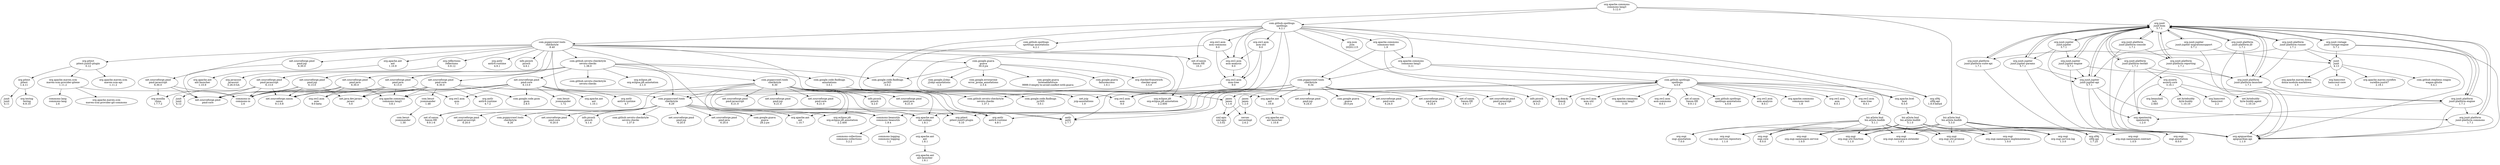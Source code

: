 digraph dependencies {
    "com.puppycrawl.tools\ncheckstyle\n8.29" -> "net.sf.saxon\nSaxon-HE\n9.9.1-6";
    "com.puppycrawl.tools\ncheckstyle\n8.40" -> "net.sourceforge.pmd\npmd-java\n6.30.0";
    "biz.aQute.bnd\nbiz.aQute.bndlib\n5.1.0" -> "org.osgi\nosgi.core\n6.0.0";
    "net.sourceforge.pmd\npmd-core\n6.30.0" -> "com.beust\njcommander\n1.48";
    "com.github.spotbugs\nspotbugs\n4.0.6" -> "org.apache.bcel\nbcel\n6.5.0";
    "junit\njunit\n4.13" -> "org.apache.maven.doxia\ndoxia-module-markdown\n1.5";
    "net.sourceforge.pmd\npmd-core\n6.13.0" -> "com.google.code.gson\ngson\n2.8.5";
    "org.apache.commons\ncommons-text\n1.9" -> "com.github.spotbugs\nspotbugs\n4.0.6";
    "net.sourceforge.pmd\npmd-jsp\n6.13.0" -> "commons-io\ncommons-io\n2.6";
    "net.sourceforge.pmd\npmd-jsp\n6.13.0" -> "net.java.dev.javacc\njavacc\n5.0";
    "com.puppycrawl.tools\ncheckstyle\n8.29" -> "com.google.guava\nguava\n28.2-jre";
    "com.github.sevntu-checkstyle\nsevntu-checks\n1.38.0" -> "com.github.sevntu-checkstyle\nsevntu-checks\n";
    "org.apache.commons\ncommons-lang3\n3.12.0" -> "biz.aQute.bnd\nbiz.aQute.bndlib\n5.3.0";
    "com.github.spotbugs\nspotbugs\n4.2.1" -> "jaxen\njaxen\n1.2.0";
    "com.github.spotbugs\nspotbugs\n4.2.1" -> "org.dom4j\ndom4j\n2.1.3";
    "com.puppycrawl.tools\ncheckstyle\n8.29" -> "net.sourceforge.pmd\npmd-javascript\n6.20.0";
    "biz.aQute.bnd\nbiz.aQute.bndlib\n5.3.0" -> "org.osgi\norg.osgi.namespace.service\n1.0.0";
    "biz.aQute.bnd\nbiz.aQute.bndlib\n5.3.0" -> "org.osgi\norg.osgi.util.function\n1.1.0";
    "net.sourceforge.pmd\npmd-javascript\n6.13.0" -> "net.sourceforge.saxon\nsaxon\n9.1.0.8";
    "org.junit.jupiter\njunit-jupiter-params\n5.7.1" -> "org.junit.jupiter\njunit-jupiter-api\n5.7.1";
    "com.puppycrawl.tools\ncheckstyle\n8.40" -> "org.pitest\npitest-junit5-plugin\n0.12";
    "com.github.spotbugs\nspotbugs\n4.2.1" -> "org.apache.commons\ncommons-lang3\n3.11";
    "net.sourceforge.pmd\npmd-javascript\n6.30.0" -> "org.mozilla\nrhino\n1.7.7.2";
    "junit\njunit\n4.13" -> "org.hamcrest\nhamcrest-core\n1.3";
    "net.sourceforge.pmd\npmd-java\n6.13.0" -> "net.sourceforge.pmd\npmd-core\n";
    "com.github.sevntu-checkstyle\nsevntu-checks\n1.38.0" -> "org.eclipse.jdt\norg.eclipse.jdt.annotation\n2.1.0";
    "com.github.spotbugs\nspotbugs\n4.2.1" -> "org.ow2.asm\nasm-tree\n9.0";
    "com.github.spotbugs\nspotbugs\n4.0.6" -> "org.apache.commons\ncommons-text\n1.8";
    "org.apache.commons\ncommons-text\n1.9" -> "com.puppycrawl.tools\ncheckstyle\n8.34";
    "biz.aQute.bnd\nbiz.aQute.bndlib\n5.3.0" -> "org.osgi\norg.osgi.namespace.extender\n1.0.1";
    "net.sourceforge.pmd\npmd-core\n6.30.0" -> "org.ow2.asm\nasm\n9.0-beta";
    "org.junit.platform\njunit-platform-testkit\n1.7.1" -> "org.junit.platform\njunit-platform-launcher\n1.7.1";
    "org.junit.platform\njunit-platform-testkit\n1.7.1" -> "org.assertj\nassertj-core\n3.16.1";
    "net.sourceforge.pmd\npmd-java\n6.30.0" -> "org.ow2.asm\nasm\n9.0-beta";
    "org.junit.jupiter\njunit-jupiter-engine\n5.7.1" -> "org.junit\njunit-bom\n5.7.1";
    "biz.aQute.bnd\nbiz.aQute.bndlib\n5.1.1" -> "org.osgi\norg.osgi.namespace.service\n1.0.0";
    "org.junit.platform\njunit-platform-suite-api\n1.7.1" -> "org.junit\njunit-bom\n5.7.1";
    "com.puppycrawl.tools\ncheckstyle\n8.34" -> "net.sourceforge.pmd\npmd-javascript\n6.24.0";
    "net.sourceforge.pmd\npmd-core\n6.30.0" -> "jaxen\njaxen\n1.1.6";
    "com.google.guava\nguava\n30.0-jre" -> "com.google.guava\nfailureaccess\n1.0.1";
    "org.junit.platform\njunit-platform-engine\n1.7.1" -> "org.junit\njunit-bom\n5.7.1";
    "com.puppycrawl.tools\ncheckstyle\n8.40" -> "org.apache.ant\nant\n1.10.9";
    "com.github.spotbugs\nspotbugs\n4.2.1" -> "org.apache.bcel\nbcel\n6.5.0";
    "org.apache.ant\nant-nodeps\n1.8.1" -> "org.apache.ant\nant\n1.8.1";
    "com.github.spotbugs\nspotbugs\n4.2.1" -> "com.github.spotbugs\nspotbugs-annotations\n4.2.1";
    "org.assertj\nassertj-core\n3.16.1" -> "org.beanshell\nbsh\n2.0b5";
    "com.puppycrawl.tools\ncheckstyle\n8.40" -> "net.sf.saxon\nSaxon-HE\n10.3";
    "net.sourceforge.pmd\npmd-javascript\n6.30.0" -> "commons-io\ncommons-io\n2.6";
    "com.github.spotbugs\nspotbugs\n4.0.6" -> "org.ow2.asm\nasm\n8.0.1";
    "biz.aQute.bnd\nbiz.aQute.bndlib\n5.1.1" -> "org.osgi\norg.osgi.namespace.extender\n1.0.1";
    "com.github.spotbugs\nspotbugs-annotations\n4.2.1" -> "com.google.code.findbugs\njsr305\n3.0.2";
    "net.sourceforge.pmd\npmd-core\n6.30.0" -> "org.antlr\nantlr4-runtime\n4.7.2";
    "com.puppycrawl.tools\ncheckstyle\n8.40" -> "net.sourceforge.pmd\npmd-javascript\n6.30.0";
    "net.sourceforge.pmd\npmd-core\n6.13.0" -> "com.beust\njcommander\n1.72";
    "biz.aQute.bnd\nbiz.aQute.bndlib\n5.1.0" -> "org.osgi\norg.osgi.util.promise\n1.1.1";
    "org.pitest\npitest-junit5-plugin\n0.12" -> "org.apache.maven.scm\nmaven-scm-provider-gitexe\n1.11.2";
    "org.apache.maven.scm\nmaven-scm-provider-gitexe\n1.11.2" -> "org.apache.maven.scm\nmaven-scm-provider-git-commons\n";
    "jaxen\njaxen\n1.2.0" -> "xml-apis\nxml-apis\n1.3.02";
    "org.ow2.asm\nasm-analysis\n9.0" -> "org.ow2.asm\nasm-tree\n9.0";
    "biz.aQute.bnd\nbiz.aQute.bndlib\n5.3.0" -> "org.osgi\norg.osgi.namespace.implementation\n1.0.0";
    "org.assertj\nassertj-core\n3.16.1" -> "net.bytebuddy\nbyte-buddy\n1.10.10";
    "org.junit.jupiter\njunit-jupiter-migrationsupport\n5.7.1" -> "org.junit\njunit-bom\n5.7.1";
    "net.sourceforge.pmd\npmd-core\n6.30.0" -> "net.sourceforge.saxon\nsaxon\n9.1.0.8";
    "org.junit\njunit-bom\n5.7.1" -> "org.junit.jupiter\njunit-jupiter-engine\n5.7.1";
    "commons-beanutils\ncommons-beanutils\n1.9.4" -> "commons-logging\ncommons-logging\n1.2";
    "org.junit.jupiter\njunit-jupiter\n5.7.1" -> "org.junit.jupiter\njunit-jupiter-api\n5.7.1";
    "net.sourceforge.pmd\npmd-java\n6.30.0" -> "net.sourceforge.saxon\nsaxon\n9.1.0.8";
    "com.github.spotbugs\nspotbugs\n4.0.6" -> "org.ow2.asm\nasm-tree\n8.0.1";
    "com.github.spotbugs\nspotbugs\n4.0.6" -> "org.dom4j\ndom4j\n2.1.3";
    "org.junit.platform\njunit-platform-commons\n1.7.1" -> "org.junit\njunit-bom\n5.7.1";
    "com.puppycrawl.tools\ncheckstyle\n8.40" -> "org.antlr\nantlr4-runtime\n4.9.1";
    "com.puppycrawl.tools\ncheckstyle\n8.29" -> "org.apache.ant\nant\n1.10.7";
    "com.puppycrawl.tools\ncheckstyle\n8.30" -> "info.picocli\npicocli\n4.2.0";
    "org.junit.platform\njunit-platform-engine\n1.7.1" -> "org.junit.platform\njunit-platform-commons\n1.7.1";
    "org.apache.ant\nant\n1.8.1" -> "org.apache.ant\nant-launcher\n1.8.1";
    "org.pitest\npitest\n1.4.11" -> "org.testng\ntestng\n6.9.10";
    "com.github.spotbugs\nspotbugs\n4.0.6" -> "jaxen\njaxen\n1.1.6";
    "org.junit.vintage\njunit-vintage-engine\n5.7.1" -> "org.apiguardian\napiguardian-api\n1.1.0";
    "net.sourceforge.pmd\npmd-core\n6.13.0" -> "org.apache.ant\nant\n1.10.1";
    "org.junit.platform\njunit-platform-testkit\n1.7.1" -> "org.junit\njunit-bom\n5.7.1";
    "net.sourceforge.pmd\npmd-jsp\n6.13.0" -> "net.sourceforge.pmd\npmd-core\n";
    "org.junit.platform\njunit-platform-runner\n1.7.1" -> "org.junit.platform\njunit-platform-suite-api\n1.7.1";
    "com.puppycrawl.tools\ncheckstyle\n8.34" -> "net.sf.saxon\nSaxon-HE\n9.9.1-7";
    "org.junit\njunit-bom\n5.7.1" -> "org.junit.jupiter\njunit-jupiter\n5.7.1";
    "org.junit\njunit-bom\n5.7.1" -> "org.junit.platform\njunit-platform-testkit\n1.7.1";
    "com.beust\njcommander\n1.48" -> "com.beust\njcommander\n1.30";
    "com.github.sevntu-checkstyle\nsevntu-checks\n1.38.0" -> "net.sourceforge.pmd\npmd-core\n6.13.0";
    "com.puppycrawl.tools\ncheckstyle\n8.30" -> "net.sourceforge.pmd\npmd-java\n6.21.0";
    "com.github.spotbugs\nspotbugs\n4.0.6" -> "org.ow2.asm\nasm-util\n8.0.1";
    "net.sourceforge.pmd\npmd-core\n6.13.0" -> "jaxen\njaxen\n1.1.6";
    "com.github.spotbugs\nspotbugs\n4.0.6" -> "org.apache.commons\ncommons-lang3\n3.10";
    "org.junit.vintage\njunit-vintage-engine\n5.7.1" -> "org.junit\njunit-bom\n5.7.1";
    "biz.aQute.bnd\nbiz.aQute.bndlib\n5.1.1" -> "org.osgi\nosgi.core\n6.0.0";
    "org.ow2.asm\nasm-util\n9.0" -> "org.ow2.asm\nasm-analysis\n9.0";
    "biz.aQute.bnd\nbiz.aQute.bndlib\n5.1.0" -> "org.osgi\norg.osgi.service.log\n1.3.0";
    "org.ow2.asm\nasm-util\n9.0" -> "org.ow2.asm\nasm\n9.0";
    "com.google.guava\nguava\n30.0-jre" -> "com.google.code.findbugs\njsr305\n3.0.2";
    "com.puppycrawl.tools\ncheckstyle\n8.30" -> "org.pitest\npitest-junit5-plugin\n0.10";
    "org.junit.vintage\njunit-vintage-engine\n5.7.1" -> "org.junit.platform\njunit-platform-engine\n1.7.1";
    "org.junit.jupiter\njunit-jupiter-engine\n5.7.1" -> "org.apiguardian\napiguardian-api\n1.1.0";
    "com.github.sevntu-checkstyle\nsevntu-checks\n1.38.0" -> "net.sourceforge.pmd\npmd-jsp\n6.13.0";
    "com.github.spotbugs\nspotbugs\n4.0.6" -> "org.ow2.asm\nasm-commons\n8.0.1";
    "org.junit.platform\njunit-platform-suite-api\n1.7.1" -> "org.apiguardian\napiguardian-api\n1.1.0";
    "com.google.code.findbugs\nannotations\n3.0.1" -> "net.jcip\njcip-annotations\n1.0";
    "org.ow2.asm\nasm-commons\n9.0" -> "org.ow2.asm\nasm-analysis\n9.0";
    "org.ow2.asm\nasm-commons\n9.0" -> "org.ow2.asm\nasm\n9.0";
    "org.junit.platform\njunit-platform-engine\n1.7.1" -> "org.apiguardian\napiguardian-api\n1.1.0";
    "org.junit.platform\njunit-platform-console\n1.7.1" -> "org.apiguardian\napiguardian-api\n1.1.0";
    "org.junit.platform\njunit-platform-runner\n1.7.1" -> "junit\njunit\n4.13";
    "com.puppycrawl.tools\ncheckstyle\n8.34" -> "info.picocli\npicocli\n4.3.2";
    "com.puppycrawl.tools\ncheckstyle\n8.40" -> "info.picocli\npicocli\n4.6.1";
    "net.sourceforge.pmd\npmd-core\n6.13.0" -> "net.sourceforge.saxon\nsaxon\n9.1.0.8";
    "com.puppycrawl.tools\ncheckstyle\n8.34" -> "org.pitest\npitest-junit5-plugin\n0.10";
    "com.github.spotbugs\nspotbugs\n4.2.1" -> "org.apache.commons\ncommons-text\n1.9";
    "org.junit.jupiter\njunit-jupiter-api\n5.7.1" -> "org.opentest4j\nopentest4j\n1.2.0";
    "org.junit\njunit-bom\n5.7.1" -> "org.junit.jupiter\njunit-jupiter-migrationsupport\n5.7.1";
    "net.sourceforge.pmd\npmd-javascript\n6.30.0" -> "net.sourceforge.pmd\npmd-core\n";
    "org.apache.bcel\nbcel\n6.5.0" -> "biz.aQute.bnd\nbiz.aQute.bndlib\n5.1.0";
    "commons-beanutils\ncommons-beanutils\n1.9.4" -> "commons-collections\ncommons-collections\n3.2.2";
    "org.apache.commons\ncommons-lang3\n3.12.0" -> "com.puppycrawl.tools\ncheckstyle\n8.40";
    "net.sourceforge.pmd\npmd-javascript\n6.13.0" -> "org.mozilla\nrhino\n1.7.7.2";
    "org.apache.commons\ncommons-text\n1.9" -> "org.apache.commons\ncommons-lang3\n3.11";
    "org.junit.platform\njunit-platform-console\n1.7.1" -> "org.junit\njunit-bom\n5.7.1";
    "biz.aQute.bnd\nbiz.aQute.bndlib\n5.3.0" -> "org.osgi\norg.osgi.util.promise\n1.1.1";
    "org.assertj\nassertj-core\n3.16.1" -> "org.hamcrest\nhamcrest\n2.2";
    "org.junit.jupiter\njunit-jupiter-engine\n5.7.1" -> "org.junit.platform\njunit-platform-engine\n1.7.1";
    "org.junit\njunit-bom\n5.7.1" -> "org.junit.platform\njunit-platform-commons\n1.7.1";
    "biz.aQute.bnd\nbiz.aQute.bndlib\n5.1.0" -> "org.osgi\nosgi.annotation\n7.0.0";
    "com.puppycrawl.tools\ncheckstyle\n8.29" -> "com.puppycrawl.tools\ncheckstyle\n8.26";
    "org.junit\njunit-bom\n5.7.1" -> "org.junit.platform\njunit-platform-launcher\n1.7.1";
    "org.junit.jupiter\njunit-jupiter-migrationsupport\n5.7.1" -> "org.apiguardian\napiguardian-api\n1.1.0";
    "org.ow2.asm\nasm-tree\n9.0" -> "org.ow2.asm\nasm\n9.0";
    "org.junit\njunit-bom\n5.7.1" -> "org.junit.jupiter\njunit-jupiter-params\n5.7.1";
    "net.sourceforge.pmd\npmd-java\n6.13.0" -> "net.sourceforge.saxon\nsaxon\n9.1.0.8";
    "org.junit.platform\njunit-platform-commons\n1.7.1" -> "org.apiguardian\napiguardian-api\n1.1.0";
    "biz.aQute.bnd\nbiz.aQute.bndlib\n5.1.0" -> "org.slf4j\nslf4j-api\n1.7.25";
    "org.junit.jupiter\njunit-jupiter-engine\n5.7.1" -> "org.junit.jupiter\njunit-jupiter-api\n5.7.1";
    "com.puppycrawl.tools\ncheckstyle\n8.29" -> "net.sourceforge.pmd\npmd-core\n6.20.0";
    "com.github.spotbugs\nspotbugs\n4.2.1" -> "org.ow2.asm\nasm-commons\n9.0";
    "com.puppycrawl.tools\ncheckstyle\n8.29" -> "info.picocli\npicocli\n4.1.4";
    "org.ow2.asm\nasm-util\n9.0" -> "org.ow2.asm\nasm-tree\n9.0";
    "com.puppycrawl.tools\ncheckstyle\n8.34" -> "net.sourceforge.pmd\npmd-jsp\n6.24.0";
    "org.junit\njunit-bom\n5.7.1" -> "org.junit.platform\njunit-platform-jfr\n1.7.1";
    "org.reflections\nreflections\n0.9.12" -> "org.javassist\njavassist\n3.26.0-GA";
    "org.junit\njunit-bom\n5.7.1" -> "org.junit.vintage\njunit-vintage-engine\n5.7.1";
    "biz.aQute.bnd\nbiz.aQute.bndlib\n5.1.0" -> "org.osgi\norg.osgi.namespace.contract\n1.0.0";
    "org.junit.platform\njunit-platform-testkit\n1.7.1" -> "org.apiguardian\napiguardian-api\n1.1.0";
    "org.apache.maven.scm\nmaven-scm-provider-gitexe\n1.11.2" -> "commons-lang\ncommons-lang\n2.6";
    "org.junit.platform\njunit-platform-console\n1.7.1" -> "org.junit.platform\njunit-platform-reporting\n1.7.1";
    "com.puppycrawl.tools\ncheckstyle\n8.30" -> "com.puppycrawl.tools\ncheckstyle\n8.29";
    "com.puppycrawl.tools\ncheckstyle\n8.30" -> "org.apache.ant\nant-nodeps\n1.8.1";
    "biz.aQute.bnd\nbiz.aQute.bndlib\n5.1.1" -> "org.osgi\norg.osgi.util.promise\n1.1.1";
    "org.apache.commons\ncommons-lang3\n3.12.0" -> "com.github.spotbugs\nspotbugs\n4.2.1";
    "net.sourceforge.pmd\npmd-javascript\n6.13.0" -> "commons-io\ncommons-io\n2.6";
    "com.google.guava\nguava\n30.0-jre" -> "org.checkerframework\nchecker-qual\n3.5.0";
    "org.ow2.asm\nasm-commons\n9.0" -> "org.ow2.asm\nasm-tree\n9.0";
    "biz.aQute.bnd\nbiz.aQute.bndlib\n5.3.0" -> "org.osgi\nosgi.core\n6.0.0";
    "com.puppycrawl.tools\ncheckstyle\n8.40" -> "org.reflections\nreflections\n0.9.12";
    "com.google.guava\nguava\n30.0-jre" -> "com.google.j2objc\nj2objc-annotations\n1.3";
    "biz.aQute.bnd\nbiz.aQute.bndlib\n5.1.0" -> "org.osgi\norg.osgi.service.repository\n1.1.0";
    "org.junit.jupiter\njunit-jupiter\n5.7.1" -> "org.junit.jupiter\njunit-jupiter-engine\n5.7.1";
    "org.junit.platform\njunit-platform-jfr\n1.7.1" -> "org.junit.platform\njunit-platform-launcher\n1.7.1";
    "com.puppycrawl.tools\ncheckstyle\n8.30" -> "org.antlr\nantlr4-runtime\n4.8-1";
    "org.junit.jupiter\njunit-jupiter-migrationsupport\n5.7.1" -> "org.junit.jupiter\njunit-jupiter-api\n5.7.1";
    "org.junit.platform\njunit-platform-reporting\n1.7.1" -> "org.junit.platform\njunit-platform-launcher\n1.7.1";
    "com.github.sevntu-checkstyle\nsevntu-checks\n1.38.0" -> "com.google.code.findbugs\njsr305\n3.0.2";
    "com.puppycrawl.tools\ncheckstyle\n8.30" -> "antlr\nantlr\n2.7.7";
    "com.puppycrawl.tools\ncheckstyle\n8.30" -> "org.eclipse.jdt\norg.eclipse.jdt.annotation\n2.2.400";
    "net.sourceforge.pmd\npmd-core\n6.13.0" -> "org.ow2.asm\nasm\n7.1";
    "com.github.spotbugs\nspotbugs\n4.2.1" -> "org.json\njson\n20201115";
    "biz.aQute.bnd\nbiz.aQute.bndlib\n5.3.0" -> "org.osgi\nosgi.annotation\n8.0.0";
    "org.apache.ant\nant\n1.10.9" -> "org.apache.ant\nant-launcher\n1.10.9";
    "jaxen\njaxen\n1.1.6" -> "xml-apis\nxml-apis\n1.3.02";
    "com.puppycrawl.tools\ncheckstyle\n8.30" -> "commons-beanutils\ncommons-beanutils\n1.9.4";
    "com.puppycrawl.tools\ncheckstyle\n8.34" -> "org.apache.ant\nant\n1.10.8";
    "com.puppycrawl.tools\ncheckstyle\n8.30" -> "org.apache.ant\nant\n1.10.7";
    "com.puppycrawl.tools\ncheckstyle\n8.34" -> "com.google.guava\nguava\n29.0-jre";
    "biz.aQute.bnd\nbiz.aQute.bndlib\n5.1.0" -> "org.osgi\norg.osgi.util.function\n1.1.0";
    "com.puppycrawl.tools\ncheckstyle\n8.40" -> "org.apache.ant\nant-nodeps\n1.8.1";
    "com.puppycrawl.tools\ncheckstyle\n8.40" -> "com.puppycrawl.tools\ncheckstyle\n8.29";
    "org.junit\njunit-bom\n5.7.1" -> "org.junit.platform\njunit-platform-engine\n1.7.1";
    "org.junit\njunit-bom\n5.7.1" -> "org.junit.platform\njunit-platform-runner\n1.7.1";
    "com.github.sevntu-checkstyle\nsevntu-checks\n1.38.0" -> "com.puppycrawl.tools\ncheckstyle\n8.30";
    "net.sourceforge.pmd\npmd-java\n6.13.0" -> "org.ow2.asm\nasm\n7.1";
    "com.puppycrawl.tools\ncheckstyle\n8.40" -> "com.google.guava\nguava\n30.0-jre";
    "net.sourceforge.pmd\npmd-jsp\n6.13.0" -> "net.sourceforge.saxon\nsaxon\n9.1.0.8";
    "net.sourceforge.pmd\npmd-core\n6.30.0" -> "org.apache.ant\nant\n1.10.8";
    "net.sourceforge.pmd\npmd-core\n6.30.0" -> "commons-io\ncommons-io\n2.6";
    "net.sourceforge.pmd\npmd-core\n6.30.0" -> "net.java.dev.javacc\njavacc\n5.0";
    "biz.aQute.bnd\nbiz.aQute.bndlib\n5.1.1" -> "org.osgi\norg.osgi.namespace.implementation\n1.0.0";
    "org.junit.platform\njunit-platform-jfr\n1.7.1" -> "org.apiguardian\napiguardian-api\n1.1.0";
    "junit\njunit\n4.13" -> "org.apache.maven.surefire\nsurefire-junit47\n2.19.1";
    "net.sourceforge.pmd\npmd-java\n6.30.0" -> "commons-io\ncommons-io\n2.6";
    "com.puppycrawl.tools\ncheckstyle\n8.30" -> "net.sf.saxon\nSaxon-HE\n9.9.1-6";
    "org.assertj\nassertj-core\n3.16.1" -> "org.opentest4j\nopentest4j\n1.2.0";
    "com.github.spotbugs\nspotbugs\n4.2.1" -> "net.sf.saxon\nSaxon-HE\n10.3";
    "org.junit.platform\njunit-platform-launcher\n1.7.1" -> "org.junit\njunit-bom\n5.7.1";
    "org.junit.platform\njunit-platform-reporting\n1.7.1" -> "org.apiguardian\napiguardian-api\n1.1.0";
    "org.junit\njunit-bom\n5.7.1" -> "org.junit.platform\njunit-platform-reporting\n1.7.1";
    "org.junit.platform\njunit-platform-engine\n1.7.1" -> "org.opentest4j\nopentest4j\n1.2.0";
    "com.puppycrawl.tools\ncheckstyle\n8.40" -> "antlr\nantlr\n2.7.7";
    "org.apache.commons\ncommons-lang3\n3.11" -> "com.github.spotbugs\nspotbugs\n4.0.6";
    "com.puppycrawl.tools\ncheckstyle\n8.30" -> "com.google.guava\nguava\n28.2-jre";
    "com.github.sevntu-checkstyle\nsevntu-checks\n1.38.0" -> "com.google.code.findbugs\nannotations\n3.0.1";
    "org.apache.ant\nant\n1.10.8" -> "org.apache.ant\nant-launcher\n1.10.8";
    "com.puppycrawl.tools\ncheckstyle\n8.30" -> "net.sourceforge.pmd\npmd-javascript\n6.21.0";
    "com.github.spotbugs\nspotbugs\n4.0.6" -> "net.sf.saxon\nSaxon-HE\n9.9.1-2";
    "com.google.guava\nguava\n30.0-jre" -> "com.google.errorprone\nerror_prone_annotations\n2.3.4";
    "com.puppycrawl.tools\ncheckstyle\n8.40" -> "commons-beanutils\ncommons-beanutils\n1.9.4";
    "com.puppycrawl.tools\ncheckstyle\n8.40" -> "net.sourceforge.pmd\npmd-jsp\n6.30.0";
    "org.junit.platform\njunit-platform-jfr\n1.7.1" -> "org.junit\njunit-bom\n5.7.1";
    "org.apache.maven.scm\nmaven-scm-provider-gitexe\n1.11.2" -> "commons-io\ncommons-io\n2.6";
    "com.puppycrawl.tools\ncheckstyle\n8.30" -> "com.github.sevntu-checkstyle\nsevntu-checks\n1.37.1";
    "org.apache.commons\ncommons-lang3\n3.11" -> "com.puppycrawl.tools\ncheckstyle\n8.34";
    "biz.aQute.bnd\nbiz.aQute.bndlib\n5.1.1" -> "org.osgi\nosgi.annotation\n7.0.0";
    "org.junit.jupiter\njunit-jupiter-api\n5.7.1" -> "org.junit.platform\njunit-platform-commons\n1.7.1";
    "org.junit.platform\njunit-platform-runner\n1.7.1" -> "org.junit.platform\njunit-platform-launcher\n1.7.1";
    "org.junit.platform\njunit-platform-reporting\n1.7.1" -> "org.junit\njunit-bom\n5.7.1";
    "com.github.sevntu-checkstyle\nsevntu-checks\n1.38.0" -> "net.sourceforge.pmd\npmd-java\n6.13.0";
    "com.puppycrawl.tools\ncheckstyle\n8.40" -> "net.sourceforge.pmd\npmd-core\n6.30.0";
    "com.puppycrawl.tools\ncheckstyle\n8.29" -> "org.pitest\npitest-junit5-plugin\n0.10";
    "net.sourceforge.pmd\npmd-javascript\n6.13.0" -> "net.sourceforge.pmd\npmd-core\n";
    "com.puppycrawl.tools\ncheckstyle\n8.34" -> "net.sourceforge.pmd\npmd-core\n6.24.0";
    "com.github.spotbugs\nspotbugs\n4.0.6" -> "com.github.spotbugs\nspotbugs-annotations\n4.0.6";
    "biz.aQute.bnd\nbiz.aQute.bndlib\n5.1.1" -> "org.slf4j\nslf4j-api\n1.7.25";
    "biz.aQute.bnd\nbiz.aQute.bndlib\n5.3.0" -> "org.osgi\norg.osgi.service.repository\n1.1.0";
    "biz.aQute.bnd\nbiz.aQute.bndlib\n5.1.0" -> "org.osgi\norg.osgi.namespace.implementation\n1.0.0";
    "org.junit.jupiter\njunit-jupiter-params\n5.7.1" -> "org.junit\njunit-bom\n5.7.1";
    "org.junit.jupiter\njunit-jupiter\n5.7.1" -> "org.junit.jupiter\njunit-jupiter-params\n5.7.1";
    "biz.aQute.bnd\nbiz.aQute.bndlib\n5.1.1" -> "org.osgi\norg.osgi.namespace.contract\n1.0.0";
    "net.sourceforge.pmd\npmd-core\n6.13.0" -> "org.antlr\nantlr4-runtime\n4.7";
    "net.sourceforge.pmd\npmd-jsp\n6.30.0" -> "net.sourceforge.pmd\npmd-core\n";
    "com.puppycrawl.tools\ncheckstyle\n8.40" -> "org.eclipse.jdt\norg.eclipse.jdt.annotation\n2.2.600";
    "net.sourceforge.pmd\npmd-core\n6.30.0" -> "org.apache.commons\ncommons-lang3\n3.8.1";
    "org.junit.platform\njunit-platform-testkit\n1.7.1" -> "org.opentest4j\nopentest4j\n1.2.0";
    "biz.aQute.bnd\nbiz.aQute.bndlib\n5.3.0" -> "org.osgi\norg.osgi.service.log\n1.3.0";
    "net.sourceforge.pmd\npmd-java\n6.30.0" -> "org.apache.commons\ncommons-lang3\n3.8.1";
    "net.sourceforge.pmd\npmd-core\n6.13.0" -> "commons-io\ncommons-io\n2.6";
    "com.puppycrawl.tools\ncheckstyle\n8.29" -> "com.github.sevntu-checkstyle\nsevntu-checks\n1.37.0";
    "net.sourceforge.pmd\npmd-core\n6.13.0" -> "net.java.dev.javacc\njavacc\n5.0";
    "com.puppycrawl.tools\ncheckstyle\n8.34" -> "com.puppycrawl.tools\ncheckstyle\n8.29";
    "com.puppycrawl.tools\ncheckstyle\n8.34" -> "org.apache.ant\nant-nodeps\n1.8.1";
    "com.google.code.findbugs\nannotations\n3.0.1" -> "com.google.code.findbugs\njsr305\n3.0.1";
    "biz.aQute.bnd\nbiz.aQute.bndlib\n5.1.1" -> "org.osgi\norg.osgi.service.repository\n1.1.0";
    "org.junit.platform\njunit-platform-runner\n1.7.1" -> "org.apiguardian\napiguardian-api\n1.1.0";
    "org.junit.vintage\njunit-vintage-engine\n5.7.1" -> "junit\njunit\n4.13";
    "com.puppycrawl.tools\ncheckstyle\n8.40" -> "com.github.sevntu-checkstyle\nsevntu-checks\n1.38.0";
    "org.junit.jupiter\njunit-jupiter-api\n5.7.1" -> "org.apiguardian\napiguardian-api\n1.1.0";
    "org.pitest\npitest-junit5-plugin\n0.12" -> "org.pitest\npitest\n1.4.11";
    "com.puppycrawl.tools\ncheckstyle\n8.30" -> "net.sourceforge.pmd\npmd-jsp\n6.21.0";
    "com.github.spotbugs\nspotbugs\n4.2.1" -> "org.slf4j\nslf4j-api\n1.8.0-beta4";
    "com.github.sevntu-checkstyle\nsevntu-checks\n1.38.0" -> "com.puppycrawl.tools\ncheckstyle\n8.29";
    "biz.aQute.bnd\nbiz.aQute.bndlib\n5.1.0" -> "org.osgi\norg.osgi.namespace.service\n1.0.0";
    "com.puppycrawl.tools\ncheckstyle\n8.34" -> "org.antlr\nantlr4-runtime\n4.8-1";
    "biz.aQute.bnd\nbiz.aQute.bndlib\n5.1.1" -> "org.osgi\norg.osgi.service.log\n1.3.0";
    "org.junit.platform\njunit-platform-runner\n1.7.1" -> "org.junit\njunit-bom\n5.7.1";
    "com.puppycrawl.tools\ncheckstyle\n8.34" -> "antlr\nantlr\n2.7.7";
    "org.pitest\npitest-junit5-plugin\n0.12" -> "org.apache.maven.scm\nmaven-scm-api\n1.11.2";
    "net.sourceforge.pmd\npmd-java\n6.13.0" -> "commons-io\ncommons-io\n2.6";
    "net.sourceforge.pmd\npmd-java\n6.30.0" -> "net.sourceforge.pmd\npmd-core\n";
    "com.puppycrawl.tools\ncheckstyle\n8.29" -> "org.apache.ant\nant-nodeps\n1.8.1";
    "org.junit.jupiter\njunit-jupiter-api\n5.7.1" -> "org.junit\njunit-bom\n5.7.1";
    "org.junit.platform\njunit-platform-launcher\n1.7.1" -> "org.apiguardian\napiguardian-api\n1.1.0";
    "org.assertj\nassertj-core\n3.16.1" -> "net.bytebuddy\nbyte-buddy-agent\n1.10.10";
    "net.sourceforge.pmd\npmd-java\n6.13.0" -> "net.java.dev.javacc\njavacc\n5.0";
    "com.github.spotbugs\nspotbugs\n4.0.6" -> "net.jcip\njcip-annotations\n1.0";
    "biz.aQute.bnd\nbiz.aQute.bndlib\n5.1.1" -> "org.osgi\norg.osgi.util.function\n1.1.0";
    "com.puppycrawl.tools\ncheckstyle\n8.34" -> "commons-beanutils\ncommons-beanutils\n1.9.4";
    "net.sourceforge.pmd\npmd-core\n6.30.0" -> "com.google.code.gson\ngson\n2.8.5";
    "net.sourceforge.pmd\npmd-javascript\n6.13.0" -> "junit\njunit\n4.12";
    "com.github.spotbugs\nspotbugs\n4.2.1" -> "org.ow2.asm\nasm-util\n9.0";
    "jaxen\njaxen\n1.2.0" -> "xerces\nxercesImpl\n2.6.2";
    "com.puppycrawl.tools\ncheckstyle\n8.30" -> "net.sourceforge.pmd\npmd-core\n6.21.0";
    "org.junit.jupiter\njunit-jupiter\n5.7.1" -> "org.junit\njunit-bom\n5.7.1";
    "biz.aQute.bnd\nbiz.aQute.bndlib\n5.1.0" -> "org.osgi\norg.osgi.namespace.extender\n1.0.1";
    "com.google.guava\nguava\n30.0-jre" -> "com.google.guava\nlistenablefuture\n9999.0-empty-to-avoid-conflict-with-guava";
    "org.junit\njunit-bom\n5.7.1" -> "org.junit.platform\njunit-platform-console\n1.7.1";
    "com.puppycrawl.tools\ncheckstyle\n8.29" -> "net.sourceforge.pmd\npmd-jsp\n6.20.0";
    "org.junit\njunit-bom\n5.7.1" -> "org.junit.jupiter\njunit-jupiter-api\n5.7.1";
    "org.pitest\npitest\n1.4.11" -> "junit\njunit\n4.11";
    "biz.aQute.bnd\nbiz.aQute.bndlib\n5.3.0" -> "org.slf4j\nslf4j-api\n1.7.25";
    "junit\njunit\n4.13" -> "com.github.stephenc.wagon\nwagon-gitsite\n0.4.1";
    "com.puppycrawl.tools\ncheckstyle\n8.29" -> "org.antlr\nantlr4-runtime\n4.8-1";
    "com.github.spotbugs\nspotbugs\n4.0.6" -> "org.ow2.asm\nasm-analysis\n8.0.1";
    "org.apache.commons\ncommons-lang3\n3.11" -> "biz.aQute.bnd\nbiz.aQute.bndlib\n5.1.1";
    "com.puppycrawl.tools\ncheckstyle\n8.29" -> "antlr\nantlr\n2.7.7";
    "com.github.spotbugs\nspotbugs\n4.2.1" -> "org.ow2.asm\nasm-analysis\n9.0";
    "com.puppycrawl.tools\ncheckstyle\n8.29" -> "org.eclipse.jdt\norg.eclipse.jdt.annotation\n2.2.400";
    "net.sourceforge.pmd\npmd-core\n6.13.0" -> "org.apache.commons\ncommons-lang3\n3.8.1";
    "com.github.spotbugs\nspotbugs\n4.2.1" -> "org.ow2.asm\nasm\n9.0";
    "org.junit.platform\njunit-platform-launcher\n1.7.1" -> "org.junit.platform\njunit-platform-engine\n1.7.1";
    "biz.aQute.bnd\nbiz.aQute.bndlib\n5.3.0" -> "org.osgi\norg.osgi.namespace.contract\n1.0.0";
    "com.puppycrawl.tools\ncheckstyle\n8.29" -> "commons-beanutils\ncommons-beanutils\n1.9.4";
    "com.puppycrawl.tools\ncheckstyle\n8.29" -> "net.sourceforge.pmd\npmd-java\n6.20.0";
    "org.junit.jupiter\njunit-jupiter-params\n5.7.1" -> "org.apiguardian\napiguardian-api\n1.1.0";
    "com.puppycrawl.tools\ncheckstyle\n8.34" -> "org.eclipse.jdt\norg.eclipse.jdt.annotation\n2.2.600";
    "com.github.spotbugs\nspotbugs\n4.0.6" -> "org.slf4j\nslf4j-api\n1.8.0-beta4";
    "org.junit.jupiter\njunit-jupiter-migrationsupport\n5.7.1" -> "junit\njunit\n4.13";
    "jaxen\njaxen\n1.1.6" -> "xerces\nxercesImpl\n2.6.2";
    "com.github.spotbugs\nspotbugs\n4.2.1" -> "net.jcip\njcip-annotations\n1.0";
    "com.puppycrawl.tools\ncheckstyle\n8.34" -> "com.github.sevntu-checkstyle\nsevntu-checks\n1.37.1";
    "org.junit\njunit-bom\n5.7.1" -> "org.junit.platform\njunit-platform-suite-api\n1.7.1";
    "org.apache.commons\ncommons-lang3\n3.12.0" -> "org.junit\njunit-bom\n5.7.1";
    "com.puppycrawl.tools\ncheckstyle\n8.34" -> "net.sourceforge.pmd\npmd-java\n6.24.0";
    "net.sourceforge.pmd\npmd-java\n6.13.0" -> "org.apache.commons\ncommons-lang3\n3.8.1";
    "com.github.sevntu-checkstyle\nsevntu-checks\n1.38.0" -> "net.sourceforge.pmd\npmd-javascript\n6.13.0";
}
